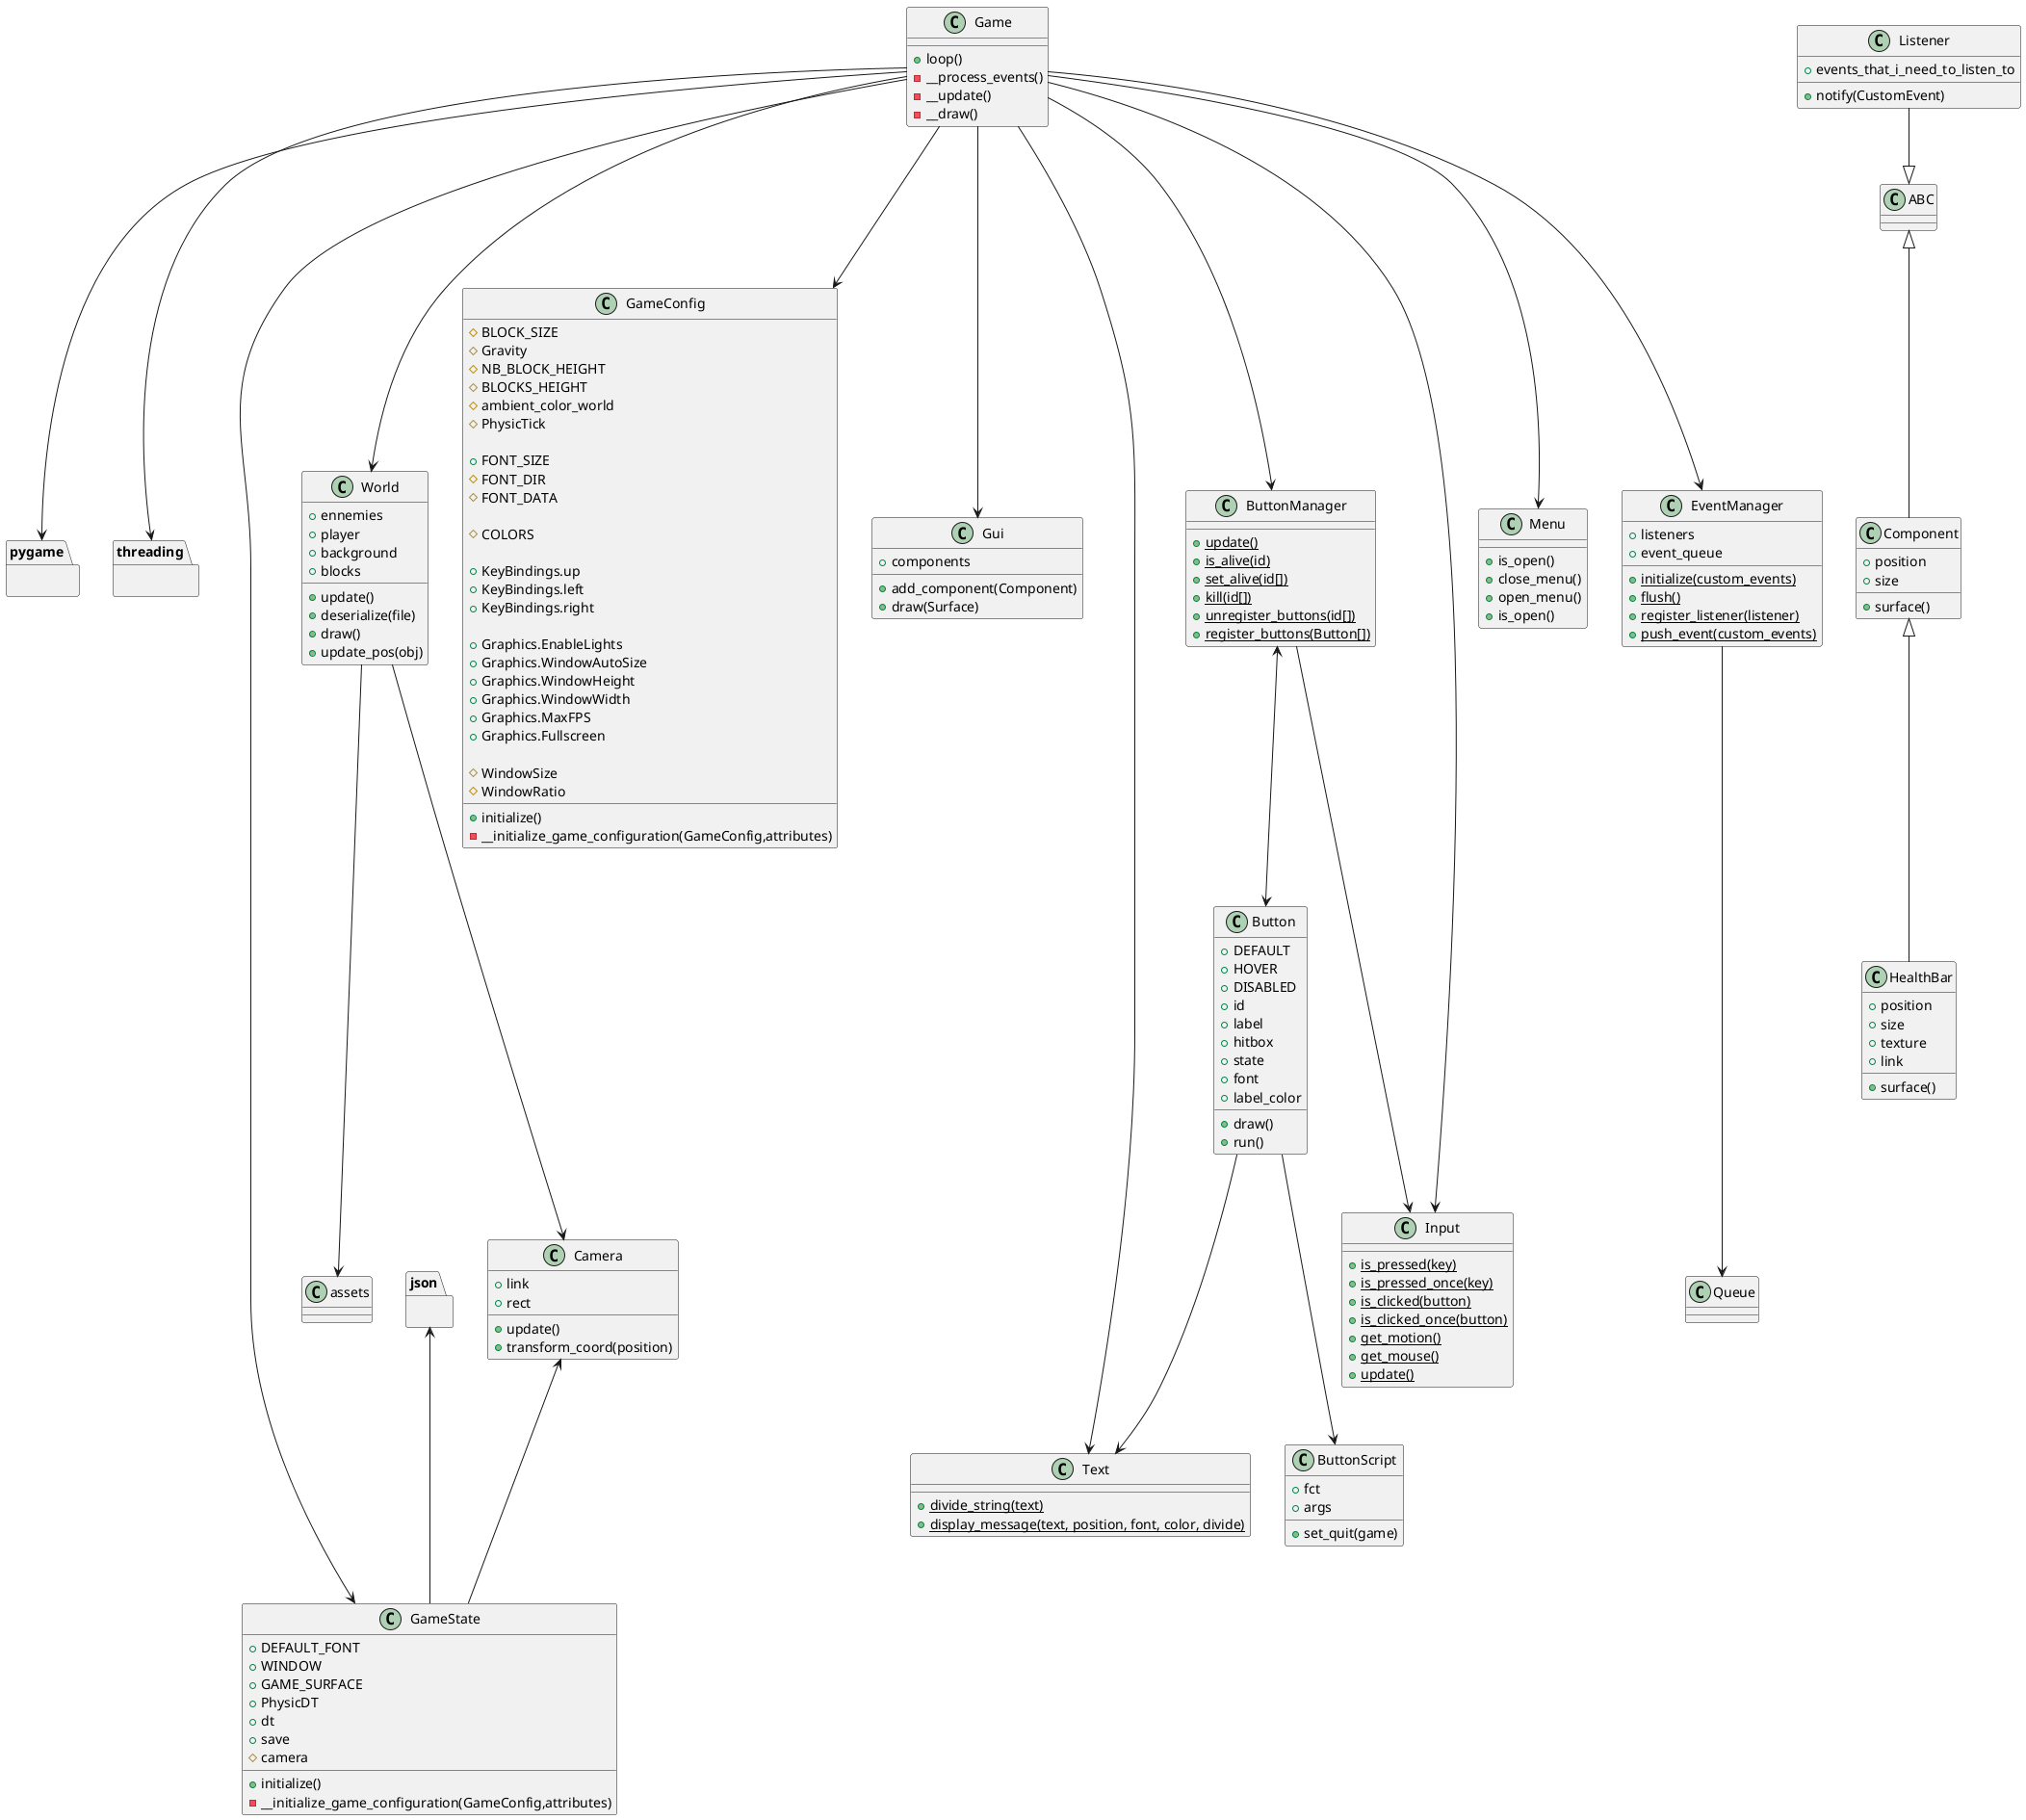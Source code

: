 @startuml Jeu

package pygame{}
package json{}
package threading{}
class ABC{}

class Camera {
    + link
    + rect
    + update()
    + transform_coord(position)
}

class GameState {
    + DEFAULT_FONT
    + WINDOW 
    + GAME_SURFACE
    + PhysicDT
    + dt
    + save
    # camera

    + initialize()   
    - __initialize_game_configuration(GameConfig,attributes)
}

class GameConfig {
    # BLOCK_SIZE
    # Gravity 
    # NB_BLOCK_HEIGHT
    # BLOCKS_HEIGHT
    # ambient_color_world
    # PhysicTick

    + FONT_SIZE
    # FONT_DIR
    # FONT_DATA

    # COLORS

    + KeyBindings.up
    + KeyBindings.left
    + KeyBindings.right
    
    +Graphics.EnableLights
    +Graphics.WindowAutoSize
    +Graphics.WindowHeight
    +Graphics.WindowWidth
    +Graphics.MaxFPS
    +Graphics.Fullscreen

    # WindowSize
    # WindowRatio

    + initialize()
    - __initialize_game_configuration(GameConfig,attributes)
}

class Game {
    + loop()
    - __process_events()
    - __update()
    - __draw()
}

class Gui {
    + components
    + add_component(Component)
    + draw(Surface)
}

class HealthBar{
    + position
    + size
    + texture
    + link
    + surface()
}

class Component{
    + position
    + size
    + surface()
}

class ButtonScript{
    + fct
    + args
    + set_quit(game)
}

class Button{
    + DEFAULT
    + HOVER
    + DISABLED
    + id
    + label
    + hitbox
    + state
    + font
    + label_color

    + draw()
    + run()
}

class ButtonManager{
    + {static} update()
    + {static} is_alive(id)
    + {static} set_alive(id[])
    + {static} kill(id[])
    + {static} unregister_buttons(id[])
    + {static} register_buttons(Button[])
}

class World{
    + ennemies
    + player
    + background
    + blocks
    + update()
    + deserialize(file)
    + draw()
    + update_pos(obj)
}

class Menu {
    + is_open()
    + close_menu()
    + open_menu()
    + is_open()
}

class Text {
    + {static} divide_string(text)
    + {static} display_message(text, position, font, color, divide)
}

class Input{
    + {static} is_pressed(key)
    + {static} is_pressed_once(key)
    + {static} is_clicked(button)
    + {static} is_clicked_once(button)
    + {static} get_motion()
    + {static} get_mouse()
    + {static} update()
}

class Listener{
    + events_that_i_need_to_listen_to
    + notify(CustomEvent)
}

class EventManager{
    + listeners
    + event_queue

    + {static} initialize(custom_events)
    + {static} flush()
    + {static} register_listener(listener)
    + {static} push_event(custom_events)
}

Game          ---> pygame

Listener     --|> ABC
EventManager ---> Queue

Button        ---> ButtonScript
Button        ---> Text

ButtonManager <--> Button
ButtonManager ---> Input

ABC           <|-- Component
Component     <|-- HealthBar

Camera        <--- GameState
json          <--- GameState

Game          ---> GameState
Game          ---> Menu
Game          ---> GameConfig
Game          ---> Input
Game          ---> Text
Game          ---> World
Game          ---> threading
Game          ---> EventManager
Game          ---> ButtonManager
Game          ---> Gui

World         ---> Camera
World         ---> assets

@enduml